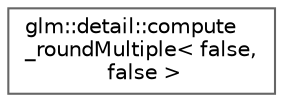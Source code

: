 digraph "Graphical Class Hierarchy"
{
 // LATEX_PDF_SIZE
  bgcolor="transparent";
  edge [fontname=Helvetica,fontsize=10,labelfontname=Helvetica,labelfontsize=10];
  node [fontname=Helvetica,fontsize=10,shape=box,height=0.2,width=0.4];
  rankdir="LR";
  Node0 [id="Node000000",label="glm::detail::compute\l_roundMultiple\< false,\l false \>",height=0.2,width=0.4,color="grey40", fillcolor="white", style="filled",URL="$structglm_1_1detail_1_1compute__round_multiple_3_01false_00_01false_01_4.html",tooltip=" "];
}
